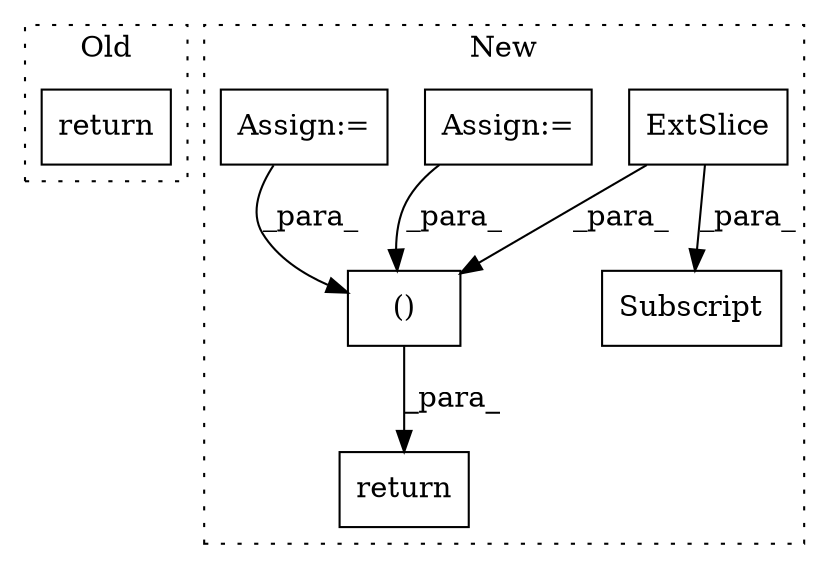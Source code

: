 digraph G {
subgraph cluster0 {
1 [label="return" a="93" s="18641" l="7" shape="box"];
label = "Old";
style="dotted";
}
subgraph cluster1 {
2 [label="ExtSlice" a="85" s="18080" l="8" shape="box"];
3 [label="Subscript" a="63" s="18080,0" l="14,0" shape="box"];
4 [label="return" a="93" s="18195" l="7" shape="box"];
5 [label="Assign:=" a="68" s="17941" l="3" shape="box"];
6 [label="Assign:=" a="68" s="17895" l="3" shape="box"];
7 [label="()" a="54" s="18213" l="13" shape="box"];
label = "New";
style="dotted";
}
2 -> 7 [label="_para_"];
2 -> 3 [label="_para_"];
5 -> 7 [label="_para_"];
6 -> 7 [label="_para_"];
7 -> 4 [label="_para_"];
}